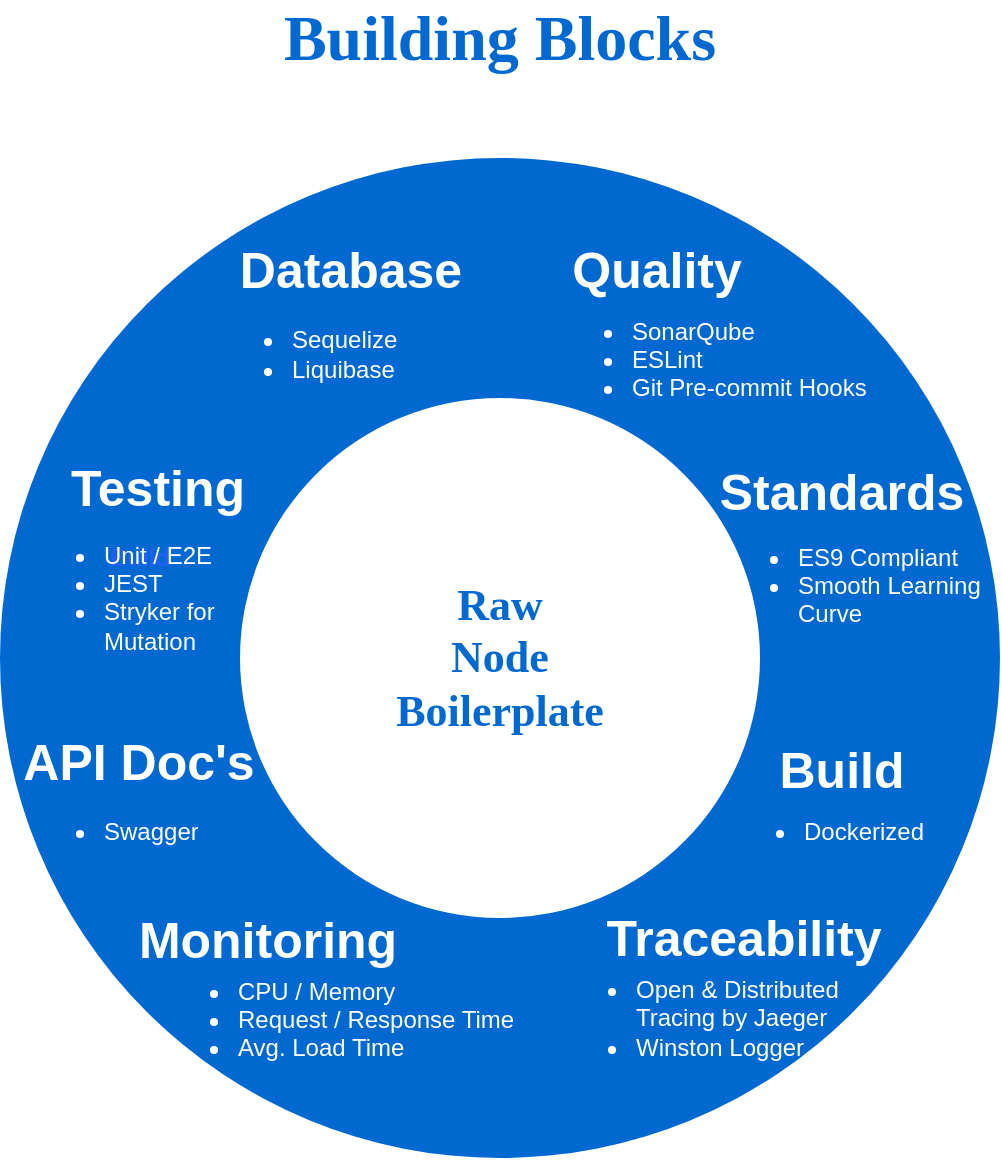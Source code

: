 <mxfile version="11.3.0" type="device" pages="1"><diagram name="Page-1" id="3e8102d1-ef87-2e61-34e1-82d9a586fe2e"><mxGraphModel dx="946" dy="457" grid="1" gridSize="10" guides="1" tooltips="1" connect="1" arrows="1" fold="1" page="1" pageScale="1" pageWidth="1100" pageHeight="850" background="#ffffff" math="0" shadow="0"><root><mxCell id="0"/><mxCell id="1" parent="0"/><mxCell id="70666756c84bb93c-1" value="" style="ellipse;whiteSpace=wrap;html=1;rounded=0;shadow=0;comic=0;strokeWidth=1;fontFamily=Verdana;fontSize=14;strokeColor=none;fillColor=#0069D1;" parent="1" vertex="1"><mxGeometry x="280" y="110" width="500" height="500" as="geometry"/></mxCell><mxCell id="70666756c84bb93c-2" value="Raw&lt;br&gt;Node&lt;br&gt;Boilerplate" style="ellipse;whiteSpace=wrap;html=1;rounded=0;shadow=0;comic=0;strokeWidth=1;fontFamily=Verdana;fontSize=22;strokeColor=none;fillColor=#ffffff;fontColor=#0069D1;fontStyle=1;direction=south;" parent="1" vertex="1"><mxGeometry x="400" y="230" width="260" height="260" as="geometry"/></mxCell><mxCell id="AC71_UsOGaowURAwcf3M-15" value="&lt;b&gt;Build&lt;/b&gt;" style="text;html=1;strokeColor=none;fillColor=none;align=center;verticalAlign=middle;whiteSpace=wrap;rounded=0;fontColor=#245EFF;" parent="1" vertex="1"><mxGeometry x="330" y="300" width="40" height="20" as="geometry"/></mxCell><mxCell id="AC71_UsOGaowURAwcf3M-24" value="&lt;ul&gt;&lt;li&gt;CPU / Memory&lt;/li&gt;&lt;li&gt;Request / Response Time&lt;/li&gt;&lt;li&gt;Avg. Load Time&lt;/li&gt;&lt;/ul&gt;" style="text;strokeColor=none;fillColor=none;html=1;whiteSpace=wrap;verticalAlign=middle;overflow=hidden;fontColor=#FFFFFF;align=left;" parent="1" vertex="1"><mxGeometry x="357" y="505" width="185" height="70" as="geometry"/></mxCell><mxCell id="AC71_UsOGaowURAwcf3M-25" value="&lt;b&gt;&lt;font style=&quot;font-size: 25px&quot;&gt;Monitoring&lt;/font&gt;&lt;/b&gt;" style="text;html=1;strokeColor=none;fillColor=none;align=center;verticalAlign=middle;whiteSpace=wrap;rounded=0;fontColor=#FFFFFF;" parent="1" vertex="1"><mxGeometry x="394" y="490" width="40" height="20" as="geometry"/></mxCell><mxCell id="AC71_UsOGaowURAwcf3M-30" value="&lt;b&gt;&lt;font style=&quot;font-size: 25px&quot;&gt;Build&lt;/font&gt;&lt;/b&gt;" style="text;html=1;strokeColor=none;fillColor=none;align=center;verticalAlign=middle;whiteSpace=wrap;rounded=0;fontColor=#FFFFFF;" parent="1" vertex="1"><mxGeometry x="681" y="405" width="40" height="20" as="geometry"/></mxCell><mxCell id="AC71_UsOGaowURAwcf3M-31" value="&lt;ul&gt;&lt;li&gt;Dockerized&lt;/li&gt;&lt;/ul&gt;" style="text;strokeColor=none;fillColor=none;html=1;whiteSpace=wrap;verticalAlign=middle;overflow=hidden;fontColor=#FFFFFF;align=left;" parent="1" vertex="1"><mxGeometry x="640" y="425" width="122" height="35" as="geometry"/></mxCell><mxCell id="AC71_UsOGaowURAwcf3M-32" value="&lt;ul&gt;&lt;li&gt;ES9 Compliant&lt;/li&gt;&lt;li&gt;Smooth&amp;nbsp;Learning&amp;nbsp;&lt;br&gt;Curve&lt;/li&gt;&lt;/ul&gt;" style="text;strokeColor=none;fillColor=none;html=1;whiteSpace=wrap;verticalAlign=middle;overflow=hidden;fontColor=#FFFFFF;align=left;" parent="1" vertex="1"><mxGeometry x="637" y="288" width="140" height="60" as="geometry"/></mxCell><mxCell id="AC71_UsOGaowURAwcf3M-34" value="&lt;b&gt;&lt;font style=&quot;font-size: 25px&quot;&gt;Standards&lt;/font&gt;&lt;/b&gt;" style="text;html=1;strokeColor=none;fillColor=none;align=center;verticalAlign=middle;whiteSpace=wrap;rounded=0;fontColor=#FFFFFF;" parent="1" vertex="1"><mxGeometry x="681" y="266" width="40" height="20" as="geometry"/></mxCell><mxCell id="AC71_UsOGaowURAwcf3M-35" value="&lt;b&gt;&lt;font style=&quot;font-size: 25px&quot;&gt;Testing&lt;/font&gt;&lt;/b&gt;" style="text;html=1;strokeColor=none;fillColor=none;align=center;verticalAlign=middle;whiteSpace=wrap;rounded=0;fontColor=#FFFFFF;" parent="1" vertex="1"><mxGeometry x="339" y="264" width="40" height="20" as="geometry"/></mxCell><mxCell id="AC71_UsOGaowURAwcf3M-37" value="&lt;b&gt;&lt;font style=&quot;font-size: 25px&quot;&gt;API Doc's&lt;/font&gt;&lt;/b&gt;" style="text;html=1;strokeColor=none;fillColor=none;align=center;verticalAlign=middle;whiteSpace=wrap;rounded=0;fontColor=#FFFFFF;" parent="1" vertex="1"><mxGeometry x="285" y="401" width="129" height="20" as="geometry"/></mxCell><mxCell id="AC71_UsOGaowURAwcf3M-41" value="&lt;b&gt;&lt;font style=&quot;font-size: 25px&quot;&gt;Database&lt;/font&gt;&lt;/b&gt;" style="text;html=1;strokeColor=none;fillColor=none;align=center;verticalAlign=middle;whiteSpace=wrap;rounded=0;fontColor=#FFFFFF;" parent="1" vertex="1"><mxGeometry x="391" y="160" width="129" height="10" as="geometry"/></mxCell><mxCell id="AC71_UsOGaowURAwcf3M-42" value="&lt;b&gt;&lt;font style=&quot;font-size: 25px&quot;&gt;Quality&lt;/font&gt;&lt;/b&gt;" style="text;html=1;strokeColor=none;fillColor=none;align=center;verticalAlign=middle;whiteSpace=wrap;rounded=0;fontColor=#FFFFFF;" parent="1" vertex="1"><mxGeometry x="544" y="155" width="129" height="20" as="geometry"/></mxCell><mxCell id="AC71_UsOGaowURAwcf3M-43" value="&lt;ul&gt;&lt;li&gt;Sequelize&lt;/li&gt;&lt;li&gt;Liquibase&lt;/li&gt;&lt;/ul&gt;" style="text;strokeColor=none;fillColor=none;html=1;whiteSpace=wrap;verticalAlign=middle;overflow=hidden;fontColor=#FFFFFF;align=left;" parent="1" vertex="1"><mxGeometry x="384" y="178" width="109" height="60" as="geometry"/></mxCell><mxCell id="AC71_UsOGaowURAwcf3M-44" value="&lt;ul&gt;&lt;li&gt;SonarQube&lt;/li&gt;&lt;li&gt;ESLint&lt;/li&gt;&lt;li&gt;Git Pre-commit Hooks&lt;/li&gt;&lt;/ul&gt;" style="text;strokeColor=none;fillColor=none;html=1;whiteSpace=wrap;verticalAlign=middle;overflow=hidden;fontColor=#FFFFFF;align=left;" parent="1" vertex="1"><mxGeometry x="554" y="175" width="165" height="60" as="geometry"/></mxCell><mxCell id="AC71_UsOGaowURAwcf3M-47" value="&lt;ul&gt;&lt;li&gt;Unit / E2E&amp;nbsp;&lt;/li&gt;&lt;li&gt;JEST&lt;/li&gt;&lt;li&gt;Stryker for&amp;nbsp;&lt;br&gt;Mutation&lt;/li&gt;&lt;/ul&gt;" style="text;strokeColor=none;fillColor=none;html=1;whiteSpace=wrap;verticalAlign=middle;overflow=hidden;fontColor=#FFFFFF;align=left;" parent="1" vertex="1"><mxGeometry x="290" y="287" width="114" height="80" as="geometry"/></mxCell><mxCell id="AC71_UsOGaowURAwcf3M-48" value="&lt;ul&gt;&lt;li&gt;Swagger&lt;/li&gt;&lt;/ul&gt;" style="text;strokeColor=none;fillColor=none;html=1;whiteSpace=wrap;verticalAlign=middle;overflow=hidden;fontColor=#FFFFFF;align=left;" parent="1" vertex="1"><mxGeometry x="290" y="425" width="110" height="35" as="geometry"/></mxCell><mxCell id="AC71_UsOGaowURAwcf3M-58" value="&lt;b&gt;&lt;font face=&quot;Times New Roman&quot; style=&quot;font-size: 32px&quot;&gt;Building Blocks&lt;/font&gt;&lt;/b&gt;" style="text;html=1;strokeColor=none;fillColor=none;align=center;verticalAlign=middle;whiteSpace=wrap;rounded=0;fontColor=#0069D1;" parent="1" vertex="1"><mxGeometry x="390" y="40" width="280" height="20" as="geometry"/></mxCell><mxCell id="cpySTT9STJEZekNQxjOJ-3" value="&lt;span style=&quot;font-size: 25px&quot;&gt;&lt;b&gt;Traceability&lt;/b&gt;&lt;/span&gt;" style="text;html=1;strokeColor=none;fillColor=none;align=center;verticalAlign=middle;whiteSpace=wrap;rounded=0;fontColor=#FFFFFF;" vertex="1" parent="1"><mxGeometry x="577" y="484" width="150" height="30" as="geometry"/></mxCell><mxCell id="cpySTT9STJEZekNQxjOJ-4" value="&lt;ul&gt;&lt;li&gt;Open &amp;amp; Distributed Tracing by Jaeger&lt;/li&gt;&lt;li&gt;Winston Logger&lt;/li&gt;&lt;/ul&gt;" style="text;strokeColor=none;fillColor=none;html=1;whiteSpace=wrap;verticalAlign=middle;overflow=hidden;fontColor=#FFFFFF;align=left;" vertex="1" parent="1"><mxGeometry x="556" y="504" width="161" height="65" as="geometry"/></mxCell></root></mxGraphModel></diagram></mxfile>